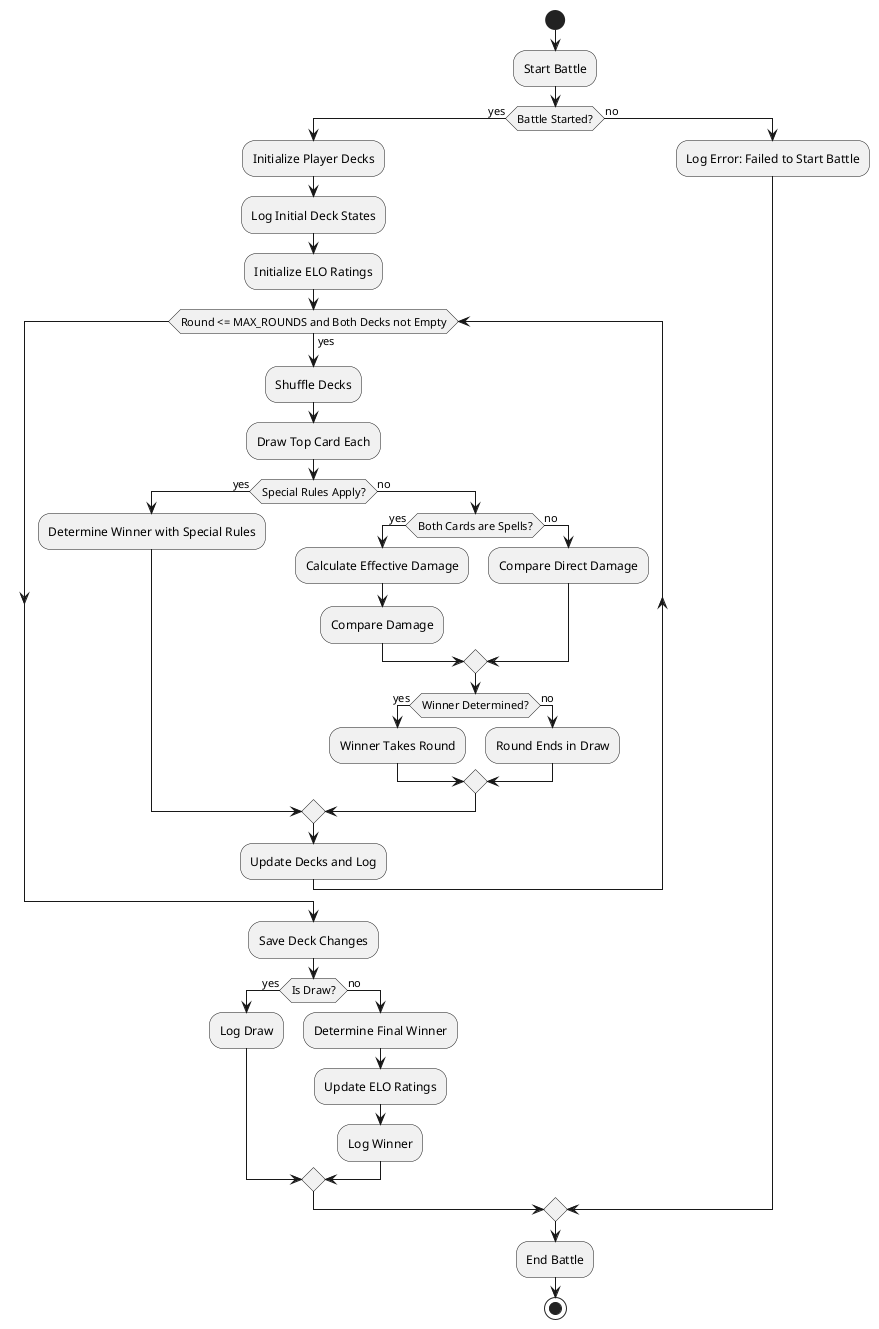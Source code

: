@startuml
start

:Start Battle;
if (Battle Started?) then (yes)
  :Initialize Player Decks;
  :Log Initial Deck States;
  :Initialize ELO Ratings;
  while (Round <= MAX_ROUNDS and Both Decks not Empty) is (yes)
    :Shuffle Decks;
    :Draw Top Card Each;

    if (Special Rules Apply?) then (yes)
      :Determine Winner with Special Rules;
    else (no)
      if (Both Cards are Spells?) then (yes)
        :Calculate Effective Damage;
        :Compare Damage;
      else (no)
        :Compare Direct Damage;
      endif
      if (Winner Determined?) then (yes)
        :Winner Takes Round;
      else (no)
        :Round Ends in Draw;
      endif
    endif

    :Update Decks and Log;
  endwhile
  :Save Deck Changes;
  if (Is Draw?) then (yes)
    :Log Draw;
  else (no)
    :Determine Final Winner;
    :Update ELO Ratings;
    :Log Winner;
  endif
else (no)
  :Log Error: Failed to Start Battle;
endif

:End Battle;
stop

@enduml
